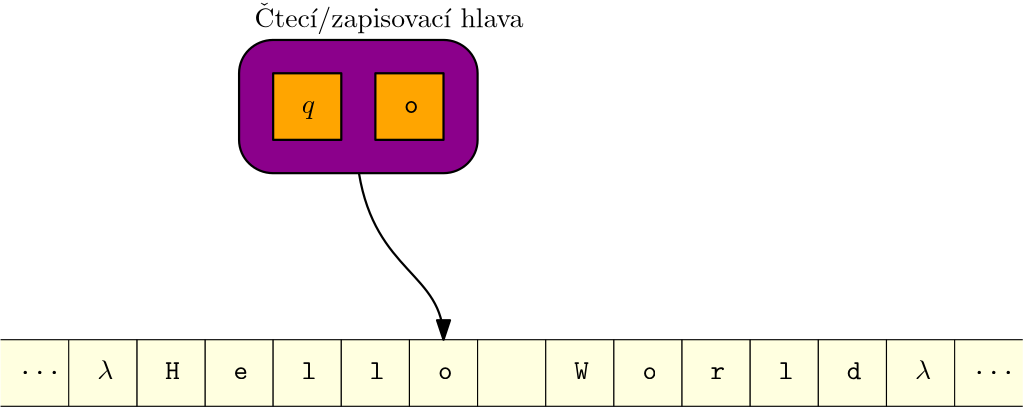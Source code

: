<?xml version="1.0"?>
<!DOCTYPE ipe SYSTEM "ipe.dtd">
<ipe version="70218" creator="Ipe 7.2.28">
<info created="D:20250501171604" modified="D:20250501173401"/>
<preamble>\usepackage{amssymb}</preamble>
<ipestyle name="basic">
<symbol name="arrow/arc(spx)">
<path stroke="sym-stroke" fill="sym-stroke" pen="sym-pen">
0 0 m
-1 0.333 l
-1 -0.333 l
h
</path>
</symbol>
<symbol name="arrow/farc(spx)">
<path stroke="sym-stroke" fill="white" pen="sym-pen">
0 0 m
-1 0.333 l
-1 -0.333 l
h
</path>
</symbol>
<symbol name="arrow/ptarc(spx)">
<path stroke="sym-stroke" fill="sym-stroke" pen="sym-pen">
0 0 m
-1 0.333 l
-0.8 0 l
-1 -0.333 l
h
</path>
</symbol>
<symbol name="arrow/fptarc(spx)">
<path stroke="sym-stroke" fill="white" pen="sym-pen">
0 0 m
-1 0.333 l
-0.8 0 l
-1 -0.333 l
h
</path>
</symbol>
<symbol name="mark/circle(sx)" transformations="translations">
<path fill="sym-stroke">
0.6 0 0 0.6 0 0 e
0.4 0 0 0.4 0 0 e
</path>
</symbol>
<symbol name="mark/disk(sx)" transformations="translations">
<path fill="sym-stroke">
0.6 0 0 0.6 0 0 e
</path>
</symbol>
<symbol name="mark/fdisk(sfx)" transformations="translations">
<group>
<path fill="sym-fill">
0.5 0 0 0.5 0 0 e
</path>
<path fill="sym-stroke" fillrule="eofill">
0.6 0 0 0.6 0 0 e
0.4 0 0 0.4 0 0 e
</path>
</group>
</symbol>
<symbol name="mark/box(sx)" transformations="translations">
<path fill="sym-stroke" fillrule="eofill">
-0.6 -0.6 m
0.6 -0.6 l
0.6 0.6 l
-0.6 0.6 l
h
-0.4 -0.4 m
0.4 -0.4 l
0.4 0.4 l
-0.4 0.4 l
h
</path>
</symbol>
<symbol name="mark/square(sx)" transformations="translations">
<path fill="sym-stroke">
-0.6 -0.6 m
0.6 -0.6 l
0.6 0.6 l
-0.6 0.6 l
h
</path>
</symbol>
<symbol name="mark/fsquare(sfx)" transformations="translations">
<group>
<path fill="sym-fill">
-0.5 -0.5 m
0.5 -0.5 l
0.5 0.5 l
-0.5 0.5 l
h
</path>
<path fill="sym-stroke" fillrule="eofill">
-0.6 -0.6 m
0.6 -0.6 l
0.6 0.6 l
-0.6 0.6 l
h
-0.4 -0.4 m
0.4 -0.4 l
0.4 0.4 l
-0.4 0.4 l
h
</path>
</group>
</symbol>
<symbol name="mark/cross(sx)" transformations="translations">
<group>
<path fill="sym-stroke">
-0.43 -0.57 m
0.57 0.43 l
0.43 0.57 l
-0.57 -0.43 l
h
</path>
<path fill="sym-stroke">
-0.43 0.57 m
0.57 -0.43 l
0.43 -0.57 l
-0.57 0.43 l
h
</path>
</group>
</symbol>
<symbol name="arrow/fnormal(spx)">
<path stroke="sym-stroke" fill="white" pen="sym-pen">
0 0 m
-1 0.333 l
-1 -0.333 l
h
</path>
</symbol>
<symbol name="arrow/pointed(spx)">
<path stroke="sym-stroke" fill="sym-stroke" pen="sym-pen">
0 0 m
-1 0.333 l
-0.8 0 l
-1 -0.333 l
h
</path>
</symbol>
<symbol name="arrow/fpointed(spx)">
<path stroke="sym-stroke" fill="white" pen="sym-pen">
0 0 m
-1 0.333 l
-0.8 0 l
-1 -0.333 l
h
</path>
</symbol>
<symbol name="arrow/linear(spx)">
<path stroke="sym-stroke" pen="sym-pen">
-1 0.333 m
0 0 l
-1 -0.333 l
</path>
</symbol>
<symbol name="arrow/fdouble(spx)">
<path stroke="sym-stroke" fill="white" pen="sym-pen">
0 0 m
-1 0.333 l
-1 -0.333 l
h
-1 0 m
-2 0.333 l
-2 -0.333 l
h
</path>
</symbol>
<symbol name="arrow/double(spx)">
<path stroke="sym-stroke" fill="sym-stroke" pen="sym-pen">
0 0 m
-1 0.333 l
-1 -0.333 l
h
-1 0 m
-2 0.333 l
-2 -0.333 l
h
</path>
</symbol>
<symbol name="arrow/mid-normal(spx)">
<path stroke="sym-stroke" fill="sym-stroke" pen="sym-pen">
0.5 0 m
-0.5 0.333 l
-0.5 -0.333 l
h
</path>
</symbol>
<symbol name="arrow/mid-fnormal(spx)">
<path stroke="sym-stroke" fill="white" pen="sym-pen">
0.5 0 m
-0.5 0.333 l
-0.5 -0.333 l
h
</path>
</symbol>
<symbol name="arrow/mid-pointed(spx)">
<path stroke="sym-stroke" fill="sym-stroke" pen="sym-pen">
0.5 0 m
-0.5 0.333 l
-0.3 0 l
-0.5 -0.333 l
h
</path>
</symbol>
<symbol name="arrow/mid-fpointed(spx)">
<path stroke="sym-stroke" fill="white" pen="sym-pen">
0.5 0 m
-0.5 0.333 l
-0.3 0 l
-0.5 -0.333 l
h
</path>
</symbol>
<symbol name="arrow/mid-double(spx)">
<path stroke="sym-stroke" fill="sym-stroke" pen="sym-pen">
1 0 m
0 0.333 l
0 -0.333 l
h
0 0 m
-1 0.333 l
-1 -0.333 l
h
</path>
</symbol>
<symbol name="arrow/mid-fdouble(spx)">
<path stroke="sym-stroke" fill="white" pen="sym-pen">
1 0 m
0 0.333 l
0 -0.333 l
h
0 0 m
-1 0.333 l
-1 -0.333 l
h
</path>
</symbol>
<anglesize name="22.5 deg" value="22.5"/>
<anglesize name="30 deg" value="30"/>
<anglesize name="45 deg" value="45"/>
<anglesize name="60 deg" value="60"/>
<anglesize name="90 deg" value="90"/>
<arrowsize name="large" value="10"/>
<arrowsize name="small" value="5"/>
<arrowsize name="tiny" value="3"/>
<color name="blue" value="0 0 1"/>
<color name="brown" value="0.647 0.165 0.165"/>
<color name="darkblue" value="0 0 0.545"/>
<color name="darkcyan" value="0 0.545 0.545"/>
<color name="darkgray" value="0.663"/>
<color name="darkgreen" value="0 0.392 0"/>
<color name="darkmagenta" value="0.545 0 0.545"/>
<color name="darkorange" value="1 0.549 0"/>
<color name="darkred" value="0.545 0 0"/>
<color name="gold" value="1 0.843 0"/>
<color name="gray" value="0.745"/>
<color name="green" value="0 1 0"/>
<color name="lightblue" value="0.678 0.847 0.902"/>
<color name="lightcyan" value="0.878 1 1"/>
<color name="lightgray" value="0.827"/>
<color name="lightgreen" value="0.565 0.933 0.565"/>
<color name="lightyellow" value="1 1 0.878"/>
<color name="navy" value="0 0 0.502"/>
<color name="orange" value="1 0.647 0"/>
<color name="pink" value="1 0.753 0.796"/>
<color name="purple" value="0.627 0.125 0.941"/>
<color name="red" value="1 0 0"/>
<color name="seagreen" value="0.18 0.545 0.341"/>
<color name="turquoise" value="0.251 0.878 0.816"/>
<color name="violet" value="0.933 0.51 0.933"/>
<color name="yellow" value="1 1 0"/>
<dashstyle name="dash dot dotted" value="[4 2 1 2 1 2] 0"/>
<dashstyle name="dash dotted" value="[4 2 1 2] 0"/>
<dashstyle name="dashed" value="[4] 0"/>
<dashstyle name="dotted" value="[1 3] 0"/>
<gridsize name="10 pts (~3.5 mm)" value="10"/>
<gridsize name="14 pts (~5 mm)" value="14"/>
<gridsize name="16 pts (~6 mm)" value="16"/>
<gridsize name="20 pts (~7 mm)" value="20"/>
<gridsize name="28 pts (~10 mm)" value="28"/>
<gridsize name="32 pts (~12 mm)" value="32"/>
<gridsize name="4 pts" value="4"/>
<gridsize name="56 pts (~20 mm)" value="56"/>
<gridsize name="8 pts (~3 mm)" value="8"/>
<opacity name="10%" value="0.1"/>
<opacity name="30%" value="0.3"/>
<opacity name="50%" value="0.5"/>
<opacity name="75%" value="0.75"/>
<pen name="fat" value="1.2"/>
<pen name="heavier" value="0.8"/>
<pen name="ultrafat" value="2"/>
<symbolsize name="large" value="5"/>
<symbolsize name="small" value="2"/>
<symbolsize name="tiny" value="1.1"/>
<textsize name="Huge" value="\Huge"/>
<textsize name="LARGE" value="\LARGE"/>
<textsize name="Large" value="\Large"/>
<textsize name="footnote" value="\footnotesize"/>
<textsize name="huge" value="\huge"/>
<textsize name="large" value="\large"/>
<textsize name="script" value="\scriptsize"/>
<textsize name="small" value="\small"/>
<textsize name="tiny" value="\tiny"/>
<textstyle name="center" begin="\begin{center}" end="\end{center}"/>
<textstyle name="item" begin="\begin{itemize}\item{}" end="\end{itemize}"/>
<textstyle name="itemize" begin="\begin{itemize}" end="\end{itemize}"/>
<tiling name="falling" angle="-60" step="4" width="1"/>
<tiling name="rising" angle="30" step="4" width="1"/>
</ipestyle>
<page>
<layer name="alpha"/>
<view layers="alpha" active="alpha"/>
<path layer="alpha" matrix="0.766667 0 0 0.749357 39.4667 200.391" stroke="black" fill="darkmagenta" pen="heavier">
256 768 m
256 736 l
16 0 0 -16 240 736 240 720 a
160 720 l
16 0 0 -16 160 736 144 736 a
144 768 l
16 0 0 -16 160 768 160 784 a
240 784 l
16 0 0 -16 240 768 256 768 a
h
</path>
<path matrix="0.766667 0 0 0.749357 64 164.422" stroke="black" fill="lightyellow">
96 688 m
96 656 l
128 656 l
128 688 l
h
</path>
<path matrix="0.766667 0 0 0.749357 88.5333 164.422" stroke="black" fill="lightyellow">
96 688 m
96 656 l
128 656 l
128 688 l
h
</path>
<path matrix="0.766667 0 0 0.749357 113.067 164.422" stroke="black" fill="lightyellow">
96 688 m
96 656 l
128 656 l
128 688 l
h
</path>
<path matrix="0.766667 0 0 0.749357 137.6 164.422" stroke="black" fill="lightyellow">
96 688 m
96 656 l
128 656 l
128 688 l
h
</path>
<path matrix="0.766667 0 0 0.749357 162.133 164.422" stroke="black" fill="lightyellow">
96 688 m
96 656 l
128 656 l
128 688 l
h
</path>
<path matrix="0.766667 0 0 0.749357 186.667 164.422" stroke="black" fill="lightyellow">
96 688 m
96 656 l
128 656 l
128 688 l
h
</path>
<path matrix="0.766667 0 0 0.749357 211.2 164.422" stroke="black" fill="lightyellow">
96 688 m
96 656 l
128 656 l
128 688 l
h
</path>
<path matrix="0.766667 0 0 0.749357 235.733 164.422" stroke="black" fill="lightyellow">
96 688 m
96 656 l
128 656 l
128 688 l
h
</path>
<path matrix="0.766667 0 0 0.749357 260.267 164.422" stroke="black" fill="lightyellow">
96 688 m
96 656 l
128 656 l
128 688 l
h
</path>
<path matrix="0.766667 0 0 0.749357 284.8 164.422" stroke="black" fill="lightyellow">
96 688 m
96 656 l
128 656 l
128 688 l
h
</path>
<path matrix="0.766667 0 0 0.749357 333.867 164.422" fill="lightyellow">
96 688 m
96 656 l
128 656 l
128 688 l
h
</path>
<path matrix="0.766667 0 0 0.749357 -9.6 164.422" fill="lightyellow">
96 688 m
96 656 l
128 656 l
128 688 l
h
</path>
<path matrix="0.766667 0 0 0.749357 39.4667 164.422" stroke="black" fill="lightyellow">
96 688 m
96 656 l
128 656 l
128 688 l
h
</path>
<path matrix="0.766667 0 0 0.749357 14.9333 164.422" stroke="black" fill="lightyellow">
96 688 m
96 656 l
128 656 l
128 688 l
h
</path>
<path matrix="0.766667 0 0 0.749357 309.333 164.422" stroke="black" fill="lightyellow">
96 688 m
96 656 l
128 656 l
128 688 l
h
</path>
<text matrix="0.766667 0 0 0.749357 37.4618 198.11" transformations="translations" pos="144 624" stroke="black" type="label" width="5.23" height="4.289" depth="0" valign="baseline">\texttt{e}</text>
<text matrix="0.766667 0 0 0.749357 61.9952 198.11" transformations="translations" pos="144 624" stroke="black" type="label" width="5.23" height="6.088" depth="0" valign="baseline">\texttt{l}</text>
<text matrix="0.766667 0 0 0.749357 86.5285 198.11" transformations="translations" pos="144 624" stroke="black" type="label" width="5.23" height="6.088" depth="0" valign="baseline">\texttt{l}</text>
<text matrix="0.766667 0 0 0.749357 111.062 198.11" transformations="translations" pos="144 624" stroke="black" type="label" width="5.23" height="4.289" depth="0" valign="baseline">\texttt{o}</text>
<text matrix="0.766667 0 0 0.749357 160.129 198.11" transformations="translations" pos="144 624" stroke="black" type="label" width="5.23" height="6.088" depth="0" valign="baseline">\texttt{W}</text>
<text matrix="0.766667 0 0 0.749357 184.662 198.11" transformations="translations" pos="144 624" stroke="black" type="label" width="5.23" height="4.289" depth="0" valign="baseline">\texttt{o}</text>
<text matrix="0.766667 0 0 0.749357 209.195 198.11" transformations="translations" pos="144 624" stroke="black" type="label" width="5.23" height="4.289" depth="0" valign="baseline">\texttt{r}</text>
<text matrix="0.766667 0 0 0.749357 233.728 198.11" transformations="translations" pos="144 624" stroke="black" type="label" width="5.23" height="6.088" depth="0" valign="baseline">\texttt{l}</text>
<text matrix="0.766667 0 0 0.749357 258.262 198.11" transformations="translations" pos="144 624" stroke="black" type="label" width="5.23" height="6.088" depth="0" valign="baseline">\texttt{d}</text>
<text matrix="0.766667 0 0 0.749357 303.318 199.925" transformations="translations" pos="144 624" stroke="black" type="label" width="15.691" height="1.245" depth="0" valign="baseline">\texttt{\dots}</text>
<text matrix="0.766667 0 0 0.749357 -40.1482 199.925" transformations="translations" pos="144 624" stroke="black" type="label" width="15.691" height="1.245" depth="0" valign="baseline">\texttt{\dots}</text>
<text matrix="0.766667 0 0 0.749357 12.9285 198.11" transformations="translations" pos="144 624" stroke="black" type="label" width="5.23" height="6.088" depth="0" valign="baseline">\texttt{H}</text>
<text matrix="0.766667 0 0 0.749357 -11.6048 198.11" transformations="translations" pos="144 624" stroke="black" type="label" width="5.812" height="6.918" depth="0" valign="baseline" style="math">\lambda</text>
<text matrix="0.766667 0 0 0.749357 282.795 198.11" transformations="translations" pos="144 624" stroke="black" type="label" width="5.812" height="6.918" depth="0" valign="baseline" style="math">\lambda</text>
<path matrix="0.766667 0 0 0.749357 39.4667 200.391" stroke="black" fill="orange" pen="heavier">
160 768 m
160 736 l
192 736 l
192 768 l
h
</path>
<path matrix="0.766667 0 0 0.749357 39.4667 200.391" stroke="black" fill="orange" pen="heavier">
208 768 m
208 736 l
240 736 l
240 768 l
h
</path>
<path matrix="0.766667 0 0 0.749357 39.4667 200.391" stroke="black" pen="heavier" arrow="normal/normal">
200.291 720 m
208 672
240 672
240 640 c
</path>
<text matrix="0.766667 0 0 0.749357 98.7952 294.028" transformations="translations" pos="144 624" stroke="black" type="label" width="5.23" height="4.289" depth="0" valign="baseline">\texttt{o}</text>
<text matrix="0.766667 0 0 0.749357 61.9952 294.028" transformations="translations" pos="144 624" stroke="black" type="label" width="4.805" height="4.297" depth="1.93" valign="baseline" style="math">q</text>
<text matrix="0.766667 0 0 0.749357 20.4566 193.004" transformations="translations" pos="176 800" stroke="black" type="label" width="96.915" height="8.78" depth="2.49" valign="baseline">Čtecí/zapisovací hlava</text>
<path matrix="0.766667 0 0 0.749357 14.9333 200.391" stroke="black">
96 640 m
64 640 l
</path>
<path matrix="0.766667 0 0 0.749357 14.9333 200.391" stroke="black">
96 608 m
64 608 l
</path>
<path matrix="0.766667 0 0 0.749357 14.9333 200.391" stroke="black">
512 640 m
544 640 l
</path>
<path matrix="0.766667 0 0 0.749357 14.9333 200.391" stroke="black">
512 608 m
544 608 l
</path>
</page>
</ipe>
